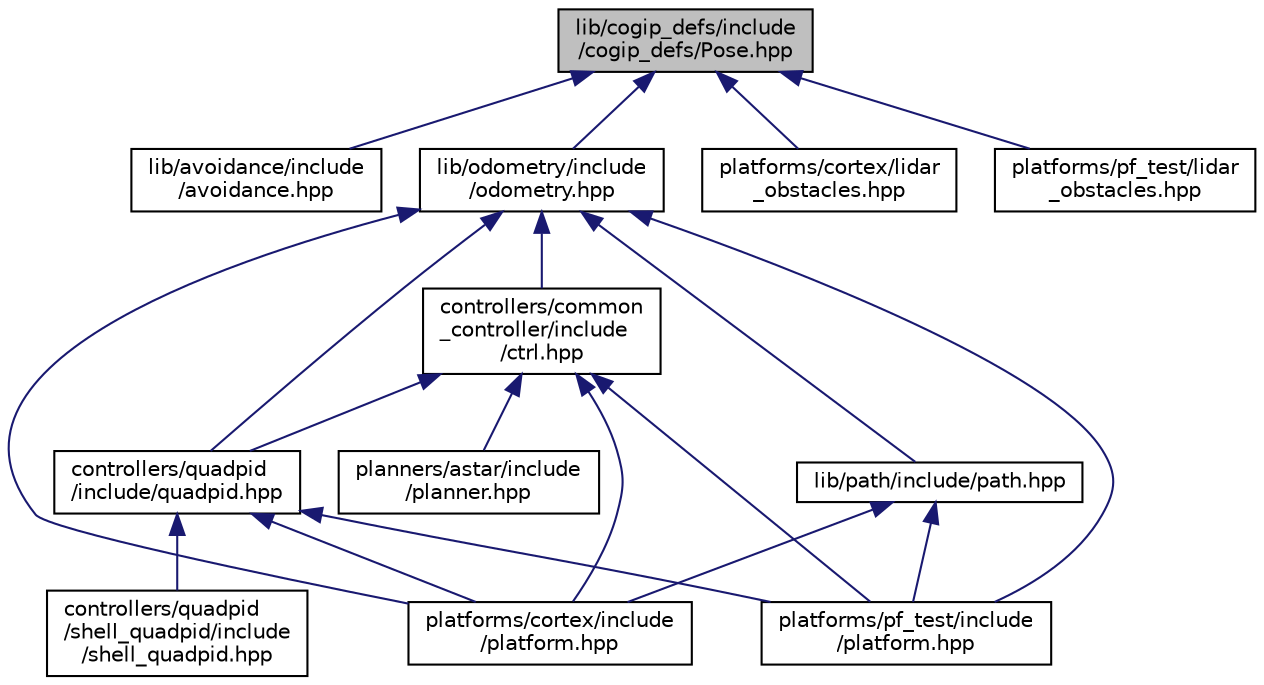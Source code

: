 digraph "lib/cogip_defs/include/cogip_defs/Pose.hpp"
{
 // LATEX_PDF_SIZE
  bgcolor="transparent";
  edge [fontname="Helvetica",fontsize="10",labelfontname="Helvetica",labelfontsize="10"];
  node [fontname="Helvetica",fontsize="10",shape=record];
  Node1 [label="lib/cogip_defs/include\l/cogip_defs/Pose.hpp",height=0.2,width=0.4,color="black", fillcolor="grey75", style="filled", fontcolor="black",tooltip="Pose class declaration."];
  Node1 -> Node2 [dir="back",color="midnightblue",fontsize="10",style="solid",fontname="Helvetica"];
  Node2 [label="lib/avoidance/include\l/avoidance.hpp",height=0.2,width=0.4,color="black",URL="$avoidance_8hpp.html",tooltip="Public API for avoidance module."];
  Node1 -> Node3 [dir="back",color="midnightblue",fontsize="10",style="solid",fontname="Helvetica"];
  Node3 [label="lib/odometry/include\l/odometry.hpp",height=0.2,width=0.4,color="black",URL="$odometry_8hpp_source.html",tooltip=" "];
  Node3 -> Node4 [dir="back",color="midnightblue",fontsize="10",style="solid",fontname="Helvetica"];
  Node4 [label="controllers/common\l_controller/include\l/ctrl.hpp",height=0.2,width=0.4,color="black",URL="$ctrl_8hpp.html",tooltip="Common controllers API and datas."];
  Node4 -> Node5 [dir="back",color="midnightblue",fontsize="10",style="solid",fontname="Helvetica"];
  Node5 [label="controllers/quadpid\l/include/quadpid.hpp",height=0.2,width=0.4,color="black",URL="$quadpid_8hpp.html",tooltip="QuadPID controllers API and datas."];
  Node5 -> Node6 [dir="back",color="midnightblue",fontsize="10",style="solid",fontname="Helvetica"];
  Node6 [label="controllers/quadpid\l/shell_quadpid/include\l/shell_quadpid.hpp",height=0.2,width=0.4,color="black",URL="$shell__quadpid_8hpp_source.html",tooltip=" "];
  Node5 -> Node7 [dir="back",color="midnightblue",fontsize="10",style="solid",fontname="Helvetica"];
  Node7 [label="platforms/cortex/include\l/platform.hpp",height=0.2,width=0.4,color="black",URL="$cortex_2include_2platform_8hpp.html",tooltip="Define hardware properties of Cortex platform. Units:"];
  Node5 -> Node8 [dir="back",color="midnightblue",fontsize="10",style="solid",fontname="Helvetica"];
  Node8 [label="platforms/pf_test/include\l/platform.hpp",height=0.2,width=0.4,color="black",URL="$pf__test_2include_2platform_8hpp.html",tooltip="Define hardware properties of test platform. Units:"];
  Node4 -> Node9 [dir="back",color="midnightblue",fontsize="10",style="solid",fontname="Helvetica"];
  Node9 [label="planners/astar/include\l/planner.hpp",height=0.2,width=0.4,color="black",URL="$planner_8hpp.html",tooltip="Common planner API and data."];
  Node4 -> Node7 [dir="back",color="midnightblue",fontsize="10",style="solid",fontname="Helvetica"];
  Node4 -> Node8 [dir="back",color="midnightblue",fontsize="10",style="solid",fontname="Helvetica"];
  Node3 -> Node5 [dir="back",color="midnightblue",fontsize="10",style="solid",fontname="Helvetica"];
  Node3 -> Node10 [dir="back",color="midnightblue",fontsize="10",style="solid",fontname="Helvetica"];
  Node10 [label="lib/path/include/path.hpp",height=0.2,width=0.4,color="black",URL="$path_8hpp.html",tooltip="Public API for path module."];
  Node10 -> Node7 [dir="back",color="midnightblue",fontsize="10",style="solid",fontname="Helvetica"];
  Node10 -> Node8 [dir="back",color="midnightblue",fontsize="10",style="solid",fontname="Helvetica"];
  Node3 -> Node7 [dir="back",color="midnightblue",fontsize="10",style="solid",fontname="Helvetica"];
  Node3 -> Node8 [dir="back",color="midnightblue",fontsize="10",style="solid",fontname="Helvetica"];
  Node1 -> Node11 [dir="back",color="midnightblue",fontsize="10",style="solid",fontname="Helvetica"];
  Node11 [label="platforms/cortex/lidar\l_obstacles.hpp",height=0.2,width=0.4,color="black",URL="$cortex_2lidar__obstacles_8hpp_source.html",tooltip=" "];
  Node1 -> Node12 [dir="back",color="midnightblue",fontsize="10",style="solid",fontname="Helvetica"];
  Node12 [label="platforms/pf_test/lidar\l_obstacles.hpp",height=0.2,width=0.4,color="black",URL="$pf__test_2lidar__obstacles_8hpp_source.html",tooltip=" "];
}
